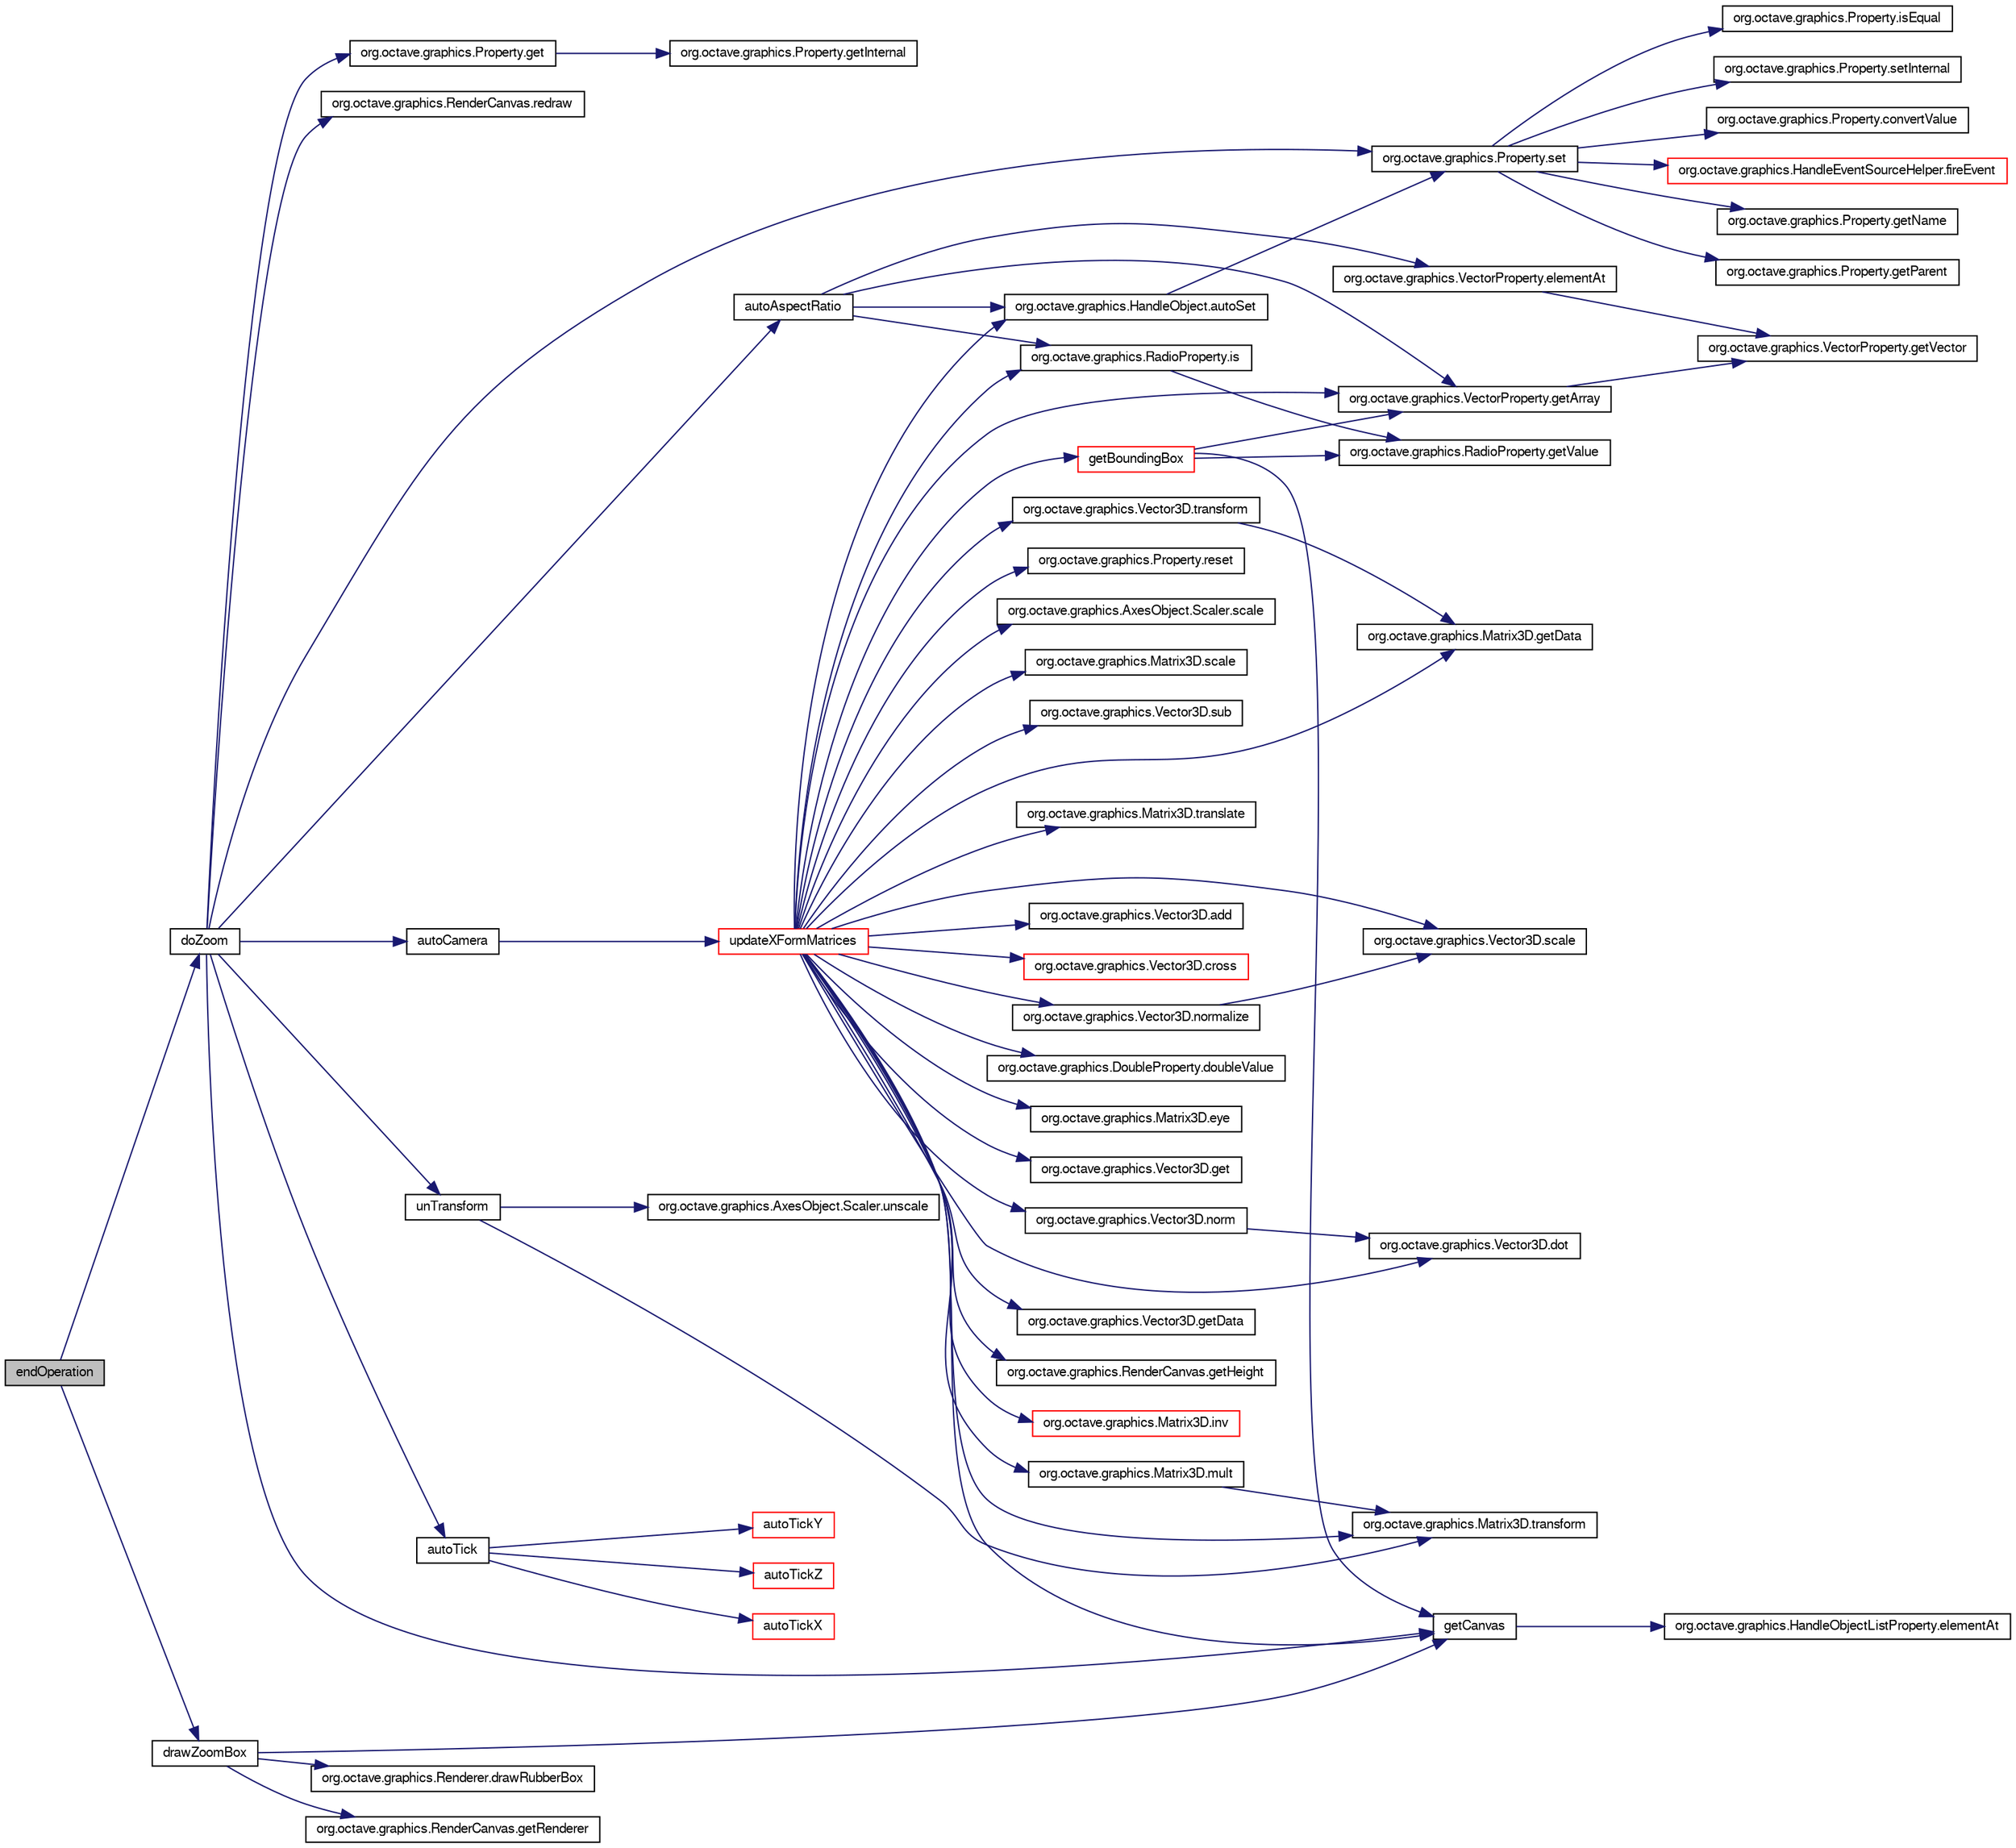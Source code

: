 digraph G
{
  edge [fontname="FreeSans",fontsize="10",labelfontname="FreeSans",labelfontsize="10"];
  node [fontname="FreeSans",fontsize="10",shape=record];
  rankdir="LR";
  Node1 [label="endOperation",height=0.2,width=0.4,color="black", fillcolor="grey75", style="filled" fontcolor="black"];
  Node1 -> Node2 [color="midnightblue",fontsize="10",style="solid",fontname="FreeSans"];
  Node2 [label="doZoom",height=0.2,width=0.4,color="black", fillcolor="white", style="filled",URL="$classorg_1_1octave_1_1graphics_1_1_axes_object.html#ae8c824d97814363fef35b5ed3276d626"];
  Node2 -> Node3 [color="midnightblue",fontsize="10",style="solid",fontname="FreeSans"];
  Node3 [label="autoAspectRatio",height=0.2,width=0.4,color="black", fillcolor="white", style="filled",URL="$classorg_1_1octave_1_1graphics_1_1_axes_object.html#a3b96f348814a0162983f78d71d1b38ea"];
  Node3 -> Node4 [color="midnightblue",fontsize="10",style="solid",fontname="FreeSans"];
  Node4 [label="org.octave.graphics.HandleObject.autoSet",height=0.2,width=0.4,color="black", fillcolor="white", style="filled",URL="$classorg_1_1octave_1_1graphics_1_1_handle_object.html#a8d2c5ee6879fc8f2e181270b7ea9e934"];
  Node4 -> Node5 [color="midnightblue",fontsize="10",style="solid",fontname="FreeSans"];
  Node5 [label="org.octave.graphics.Property.set",height=0.2,width=0.4,color="black", fillcolor="white", style="filled",URL="$classorg_1_1octave_1_1graphics_1_1_property.html#afa1a5457d4b402c51eb58b213de1065f"];
  Node5 -> Node6 [color="midnightblue",fontsize="10",style="solid",fontname="FreeSans"];
  Node6 [label="org.octave.graphics.Property.convertValue",height=0.2,width=0.4,color="black", fillcolor="white", style="filled",URL="$classorg_1_1octave_1_1graphics_1_1_property.html#a0cf42e0d902221b9bc1468664b67af61"];
  Node5 -> Node7 [color="midnightblue",fontsize="10",style="solid",fontname="FreeSans"];
  Node7 [label="org.octave.graphics.HandleEventSourceHelper.fireEvent",height=0.2,width=0.4,color="red", fillcolor="white", style="filled",URL="$classorg_1_1octave_1_1graphics_1_1_handle_event_source_helper.html#a5796b678f5ec69c49edfb0433a55fcdd"];
  Node5 -> Node8 [color="midnightblue",fontsize="10",style="solid",fontname="FreeSans"];
  Node8 [label="org.octave.graphics.Property.getName",height=0.2,width=0.4,color="black", fillcolor="white", style="filled",URL="$classorg_1_1octave_1_1graphics_1_1_property.html#a78ee178b6a73658d65ca60da4d1e6683"];
  Node5 -> Node9 [color="midnightblue",fontsize="10",style="solid",fontname="FreeSans"];
  Node9 [label="org.octave.graphics.Property.getParent",height=0.2,width=0.4,color="black", fillcolor="white", style="filled",URL="$classorg_1_1octave_1_1graphics_1_1_property.html#a3a86c86371259e59b09618cc300d8236"];
  Node5 -> Node10 [color="midnightblue",fontsize="10",style="solid",fontname="FreeSans"];
  Node10 [label="org.octave.graphics.Property.isEqual",height=0.2,width=0.4,color="black", fillcolor="white", style="filled",URL="$classorg_1_1octave_1_1graphics_1_1_property.html#a0e57b9692f447d896661e3be6198389d"];
  Node5 -> Node11 [color="midnightblue",fontsize="10",style="solid",fontname="FreeSans"];
  Node11 [label="org.octave.graphics.Property.setInternal",height=0.2,width=0.4,color="black", fillcolor="white", style="filled",URL="$classorg_1_1octave_1_1graphics_1_1_property.html#a571fa56bb076982d2bdb9f6a4e670434"];
  Node3 -> Node12 [color="midnightblue",fontsize="10",style="solid",fontname="FreeSans"];
  Node12 [label="org.octave.graphics.VectorProperty.elementAt",height=0.2,width=0.4,color="black", fillcolor="white", style="filled",URL="$classorg_1_1octave_1_1graphics_1_1_vector_property.html#a264bf2a78c781080534914c21b9125c9"];
  Node12 -> Node13 [color="midnightblue",fontsize="10",style="solid",fontname="FreeSans"];
  Node13 [label="org.octave.graphics.VectorProperty.getVector",height=0.2,width=0.4,color="black", fillcolor="white", style="filled",URL="$classorg_1_1octave_1_1graphics_1_1_vector_property.html#a4ee8a1258ab4c3158a01e1442835be2a"];
  Node3 -> Node14 [color="midnightblue",fontsize="10",style="solid",fontname="FreeSans"];
  Node14 [label="org.octave.graphics.VectorProperty.getArray",height=0.2,width=0.4,color="black", fillcolor="white", style="filled",URL="$classorg_1_1octave_1_1graphics_1_1_vector_property.html#ac9573ab949db7e86c1b0bd502d50e9f1"];
  Node14 -> Node13 [color="midnightblue",fontsize="10",style="solid",fontname="FreeSans"];
  Node3 -> Node15 [color="midnightblue",fontsize="10",style="solid",fontname="FreeSans"];
  Node15 [label="org.octave.graphics.RadioProperty.is",height=0.2,width=0.4,color="black", fillcolor="white", style="filled",URL="$classorg_1_1octave_1_1graphics_1_1_radio_property.html#a6b679eb3fe87358e20dc354d8f0e06b7"];
  Node15 -> Node16 [color="midnightblue",fontsize="10",style="solid",fontname="FreeSans"];
  Node16 [label="org.octave.graphics.RadioProperty.getValue",height=0.2,width=0.4,color="black", fillcolor="white", style="filled",URL="$classorg_1_1octave_1_1graphics_1_1_radio_property.html#a574b29843fb09dff2bf8edd82341f051"];
  Node2 -> Node17 [color="midnightblue",fontsize="10",style="solid",fontname="FreeSans"];
  Node17 [label="autoCamera",height=0.2,width=0.4,color="black", fillcolor="white", style="filled",URL="$classorg_1_1octave_1_1graphics_1_1_axes_object.html#ad8c380ebccb2c7d98383bc75ad470f38"];
  Node17 -> Node18 [color="midnightblue",fontsize="10",style="solid",fontname="FreeSans"];
  Node18 [label="updateXFormMatrices",height=0.2,width=0.4,color="red", fillcolor="white", style="filled",URL="$classorg_1_1octave_1_1graphics_1_1_axes_object.html#a34754c6f4719a30759b901e99988767d"];
  Node18 -> Node19 [color="midnightblue",fontsize="10",style="solid",fontname="FreeSans"];
  Node19 [label="org.octave.graphics.Vector3D.add",height=0.2,width=0.4,color="black", fillcolor="white", style="filled",URL="$classorg_1_1octave_1_1graphics_1_1_vector3_d.html#a161c6c5a995fe94260e92805246029d6"];
  Node18 -> Node4 [color="midnightblue",fontsize="10",style="solid",fontname="FreeSans"];
  Node18 -> Node20 [color="midnightblue",fontsize="10",style="solid",fontname="FreeSans"];
  Node20 [label="org.octave.graphics.Vector3D.cross",height=0.2,width=0.4,color="red", fillcolor="white", style="filled",URL="$classorg_1_1octave_1_1graphics_1_1_vector3_d.html#a8d63a47a8888a907fc69001263d28590"];
  Node18 -> Node21 [color="midnightblue",fontsize="10",style="solid",fontname="FreeSans"];
  Node21 [label="org.octave.graphics.Vector3D.dot",height=0.2,width=0.4,color="black", fillcolor="white", style="filled",URL="$classorg_1_1octave_1_1graphics_1_1_vector3_d.html#ab0ce961669339476ce3a7f54f22482f3"];
  Node18 -> Node22 [color="midnightblue",fontsize="10",style="solid",fontname="FreeSans"];
  Node22 [label="org.octave.graphics.DoubleProperty.doubleValue",height=0.2,width=0.4,color="black", fillcolor="white", style="filled",URL="$classorg_1_1octave_1_1graphics_1_1_double_property.html#aad7c86e3a7c4753efa88b5c659496c05"];
  Node18 -> Node23 [color="midnightblue",fontsize="10",style="solid",fontname="FreeSans"];
  Node23 [label="org.octave.graphics.Matrix3D.eye",height=0.2,width=0.4,color="black", fillcolor="white", style="filled",URL="$classorg_1_1octave_1_1graphics_1_1_matrix3_d.html#a576603a22be715dc2c22a9002737e655"];
  Node18 -> Node24 [color="midnightblue",fontsize="10",style="solid",fontname="FreeSans"];
  Node24 [label="org.octave.graphics.Vector3D.get",height=0.2,width=0.4,color="black", fillcolor="white", style="filled",URL="$classorg_1_1octave_1_1graphics_1_1_vector3_d.html#a2fea79959a8fcac22a4729c9a7c86c31"];
  Node18 -> Node14 [color="midnightblue",fontsize="10",style="solid",fontname="FreeSans"];
  Node18 -> Node25 [color="midnightblue",fontsize="10",style="solid",fontname="FreeSans"];
  Node25 [label="getBoundingBox",height=0.2,width=0.4,color="red", fillcolor="white", style="filled",URL="$classorg_1_1octave_1_1graphics_1_1_axes_object.html#a5081086fe29e8e32a61359f18bb7b8b0"];
  Node25 -> Node14 [color="midnightblue",fontsize="10",style="solid",fontname="FreeSans"];
  Node25 -> Node26 [color="midnightblue",fontsize="10",style="solid",fontname="FreeSans"];
  Node26 [label="getCanvas",height=0.2,width=0.4,color="black", fillcolor="white", style="filled",URL="$classorg_1_1octave_1_1graphics_1_1_axes_object.html#a4f7f24e8f6fae612a9184b2c43646641"];
  Node26 -> Node27 [color="midnightblue",fontsize="10",style="solid",fontname="FreeSans"];
  Node27 [label="org.octave.graphics.HandleObjectListProperty.elementAt",height=0.2,width=0.4,color="black", fillcolor="white", style="filled",URL="$classorg_1_1octave_1_1graphics_1_1_handle_object_list_property.html#ad4f83b73289f32a66f2d7c611f830616"];
  Node25 -> Node16 [color="midnightblue",fontsize="10",style="solid",fontname="FreeSans"];
  Node18 -> Node26 [color="midnightblue",fontsize="10",style="solid",fontname="FreeSans"];
  Node18 -> Node28 [color="midnightblue",fontsize="10",style="solid",fontname="FreeSans"];
  Node28 [label="org.octave.graphics.Vector3D.getData",height=0.2,width=0.4,color="black", fillcolor="white", style="filled",URL="$classorg_1_1octave_1_1graphics_1_1_vector3_d.html#aa27f1ed28de9d1d45b61c0e5562bd4bc"];
  Node18 -> Node29 [color="midnightblue",fontsize="10",style="solid",fontname="FreeSans"];
  Node29 [label="org.octave.graphics.Matrix3D.getData",height=0.2,width=0.4,color="black", fillcolor="white", style="filled",URL="$classorg_1_1octave_1_1graphics_1_1_matrix3_d.html#aa27f1ed28de9d1d45b61c0e5562bd4bc"];
  Node18 -> Node30 [color="midnightblue",fontsize="10",style="solid",fontname="FreeSans"];
  Node30 [label="org.octave.graphics.RenderCanvas.getHeight",height=0.2,width=0.4,color="black", fillcolor="white", style="filled",URL="$interfaceorg_1_1octave_1_1graphics_1_1_render_canvas.html#a07efb2a4e9a982688c8bb3c3f21d1092"];
  Node18 -> Node31 [color="midnightblue",fontsize="10",style="solid",fontname="FreeSans"];
  Node31 [label="org.octave.graphics.Matrix3D.inv",height=0.2,width=0.4,color="red", fillcolor="white", style="filled",URL="$classorg_1_1octave_1_1graphics_1_1_matrix3_d.html#a434757b162109cc77ff533c2af582278"];
  Node18 -> Node15 [color="midnightblue",fontsize="10",style="solid",fontname="FreeSans"];
  Node18 -> Node32 [color="midnightblue",fontsize="10",style="solid",fontname="FreeSans"];
  Node32 [label="org.octave.graphics.Matrix3D.mult",height=0.2,width=0.4,color="black", fillcolor="white", style="filled",URL="$classorg_1_1octave_1_1graphics_1_1_matrix3_d.html#a1c6977bf814a5f75c2f8f31c25eb515f"];
  Node32 -> Node33 [color="midnightblue",fontsize="10",style="solid",fontname="FreeSans"];
  Node33 [label="org.octave.graphics.Matrix3D.transform",height=0.2,width=0.4,color="black", fillcolor="white", style="filled",URL="$classorg_1_1octave_1_1graphics_1_1_matrix3_d.html#a3cdda87901befb4eab448cdd87338f5a"];
  Node18 -> Node34 [color="midnightblue",fontsize="10",style="solid",fontname="FreeSans"];
  Node34 [label="org.octave.graphics.Vector3D.norm",height=0.2,width=0.4,color="black", fillcolor="white", style="filled",URL="$classorg_1_1octave_1_1graphics_1_1_vector3_d.html#a53de49d8c84dcc44f9b4086e3a371475"];
  Node34 -> Node21 [color="midnightblue",fontsize="10",style="solid",fontname="FreeSans"];
  Node18 -> Node35 [color="midnightblue",fontsize="10",style="solid",fontname="FreeSans"];
  Node35 [label="org.octave.graphics.Vector3D.normalize",height=0.2,width=0.4,color="black", fillcolor="white", style="filled",URL="$classorg_1_1octave_1_1graphics_1_1_vector3_d.html#acd0de676568888d848beb97dcc53ae47"];
  Node35 -> Node36 [color="midnightblue",fontsize="10",style="solid",fontname="FreeSans"];
  Node36 [label="org.octave.graphics.Vector3D.scale",height=0.2,width=0.4,color="black", fillcolor="white", style="filled",URL="$classorg_1_1octave_1_1graphics_1_1_vector3_d.html#ac27f31adada4333fd9e5b1d683cc2dc3"];
  Node18 -> Node37 [color="midnightblue",fontsize="10",style="solid",fontname="FreeSans"];
  Node37 [label="org.octave.graphics.Property.reset",height=0.2,width=0.4,color="black", fillcolor="white", style="filled",URL="$classorg_1_1octave_1_1graphics_1_1_property.html#ab66b5dbada95d5c93af2876420fb49ec"];
  Node18 -> Node38 [color="midnightblue",fontsize="10",style="solid",fontname="FreeSans"];
  Node38 [label="org.octave.graphics.AxesObject.Scaler.scale",height=0.2,width=0.4,color="black", fillcolor="white", style="filled",URL="$interfaceorg_1_1octave_1_1graphics_1_1_axes_object_1_1_scaler.html#af92485cd422d7c32753efcf98d776037"];
  Node18 -> Node39 [color="midnightblue",fontsize="10",style="solid",fontname="FreeSans"];
  Node39 [label="org.octave.graphics.Matrix3D.scale",height=0.2,width=0.4,color="black", fillcolor="white", style="filled",URL="$classorg_1_1octave_1_1graphics_1_1_matrix3_d.html#acd57dfdbba80f034f23a2638629d4698"];
  Node18 -> Node36 [color="midnightblue",fontsize="10",style="solid",fontname="FreeSans"];
  Node18 -> Node40 [color="midnightblue",fontsize="10",style="solid",fontname="FreeSans"];
  Node40 [label="org.octave.graphics.Vector3D.sub",height=0.2,width=0.4,color="black", fillcolor="white", style="filled",URL="$classorg_1_1octave_1_1graphics_1_1_vector3_d.html#a546f6cc333d61a804036644db7a1f188"];
  Node18 -> Node41 [color="midnightblue",fontsize="10",style="solid",fontname="FreeSans"];
  Node41 [label="org.octave.graphics.Vector3D.transform",height=0.2,width=0.4,color="black", fillcolor="white", style="filled",URL="$classorg_1_1octave_1_1graphics_1_1_vector3_d.html#ae95266ecfc62f267b4a4efa05a3b9419"];
  Node41 -> Node29 [color="midnightblue",fontsize="10",style="solid",fontname="FreeSans"];
  Node18 -> Node33 [color="midnightblue",fontsize="10",style="solid",fontname="FreeSans"];
  Node18 -> Node42 [color="midnightblue",fontsize="10",style="solid",fontname="FreeSans"];
  Node42 [label="org.octave.graphics.Matrix3D.translate",height=0.2,width=0.4,color="black", fillcolor="white", style="filled",URL="$classorg_1_1octave_1_1graphics_1_1_matrix3_d.html#a56405fd2b22f51d08b371fb188374a40"];
  Node2 -> Node43 [color="midnightblue",fontsize="10",style="solid",fontname="FreeSans"];
  Node43 [label="autoTick",height=0.2,width=0.4,color="black", fillcolor="white", style="filled",URL="$classorg_1_1octave_1_1graphics_1_1_axes_object.html#ae678d53e3bb84db6ff9838a811e30aa4"];
  Node43 -> Node44 [color="midnightblue",fontsize="10",style="solid",fontname="FreeSans"];
  Node44 [label="autoTickX",height=0.2,width=0.4,color="red", fillcolor="white", style="filled",URL="$classorg_1_1octave_1_1graphics_1_1_axes_object.html#a8cd9c3d6bc0fd0e2b06bbb83a685b233"];
  Node43 -> Node45 [color="midnightblue",fontsize="10",style="solid",fontname="FreeSans"];
  Node45 [label="autoTickY",height=0.2,width=0.4,color="red", fillcolor="white", style="filled",URL="$classorg_1_1octave_1_1graphics_1_1_axes_object.html#a1ad354151e8e1841f7cafe591fb6e281"];
  Node43 -> Node46 [color="midnightblue",fontsize="10",style="solid",fontname="FreeSans"];
  Node46 [label="autoTickZ",height=0.2,width=0.4,color="red", fillcolor="white", style="filled",URL="$classorg_1_1octave_1_1graphics_1_1_axes_object.html#a6bf128a9c38575aecde6c7bca508eb3c"];
  Node2 -> Node47 [color="midnightblue",fontsize="10",style="solid",fontname="FreeSans"];
  Node47 [label="org.octave.graphics.Property.get",height=0.2,width=0.4,color="black", fillcolor="white", style="filled",URL="$classorg_1_1octave_1_1graphics_1_1_property.html#a1dcb9a3ca99e59be2606b68eb18036a0"];
  Node47 -> Node48 [color="midnightblue",fontsize="10",style="solid",fontname="FreeSans"];
  Node48 [label="org.octave.graphics.Property.getInternal",height=0.2,width=0.4,color="black", fillcolor="white", style="filled",URL="$classorg_1_1octave_1_1graphics_1_1_property.html#ad340ce6b4372958894010fd520fc3ee9"];
  Node2 -> Node26 [color="midnightblue",fontsize="10",style="solid",fontname="FreeSans"];
  Node2 -> Node49 [color="midnightblue",fontsize="10",style="solid",fontname="FreeSans"];
  Node49 [label="org.octave.graphics.RenderCanvas.redraw",height=0.2,width=0.4,color="black", fillcolor="white", style="filled",URL="$interfaceorg_1_1octave_1_1graphics_1_1_render_canvas.html#ab396718daaebb64c60262944a5e28755"];
  Node2 -> Node5 [color="midnightblue",fontsize="10",style="solid",fontname="FreeSans"];
  Node2 -> Node50 [color="midnightblue",fontsize="10",style="solid",fontname="FreeSans"];
  Node50 [label="unTransform",height=0.2,width=0.4,color="black", fillcolor="white", style="filled",URL="$classorg_1_1octave_1_1graphics_1_1_axes_object.html#a7b65a693707e7b919801dbbd1e531d2b"];
  Node50 -> Node33 [color="midnightblue",fontsize="10",style="solid",fontname="FreeSans"];
  Node50 -> Node51 [color="midnightblue",fontsize="10",style="solid",fontname="FreeSans"];
  Node51 [label="org.octave.graphics.AxesObject.Scaler.unscale",height=0.2,width=0.4,color="black", fillcolor="white", style="filled",URL="$interfaceorg_1_1octave_1_1graphics_1_1_axes_object_1_1_scaler.html#a8976f89984bf1e832988517e66205bec"];
  Node1 -> Node52 [color="midnightblue",fontsize="10",style="solid",fontname="FreeSans"];
  Node52 [label="drawZoomBox",height=0.2,width=0.4,color="black", fillcolor="white", style="filled",URL="$classorg_1_1octave_1_1graphics_1_1_axes_object.html#af73fae7ef30322e9aee71fd710da54b8"];
  Node52 -> Node53 [color="midnightblue",fontsize="10",style="solid",fontname="FreeSans"];
  Node53 [label="org.octave.graphics.Renderer.drawRubberBox",height=0.2,width=0.4,color="black", fillcolor="white", style="filled",URL="$interfaceorg_1_1octave_1_1graphics_1_1_renderer.html#a2e3f7d1dfa390b2e51ca519368d6ef91"];
  Node52 -> Node26 [color="midnightblue",fontsize="10",style="solid",fontname="FreeSans"];
  Node52 -> Node54 [color="midnightblue",fontsize="10",style="solid",fontname="FreeSans"];
  Node54 [label="org.octave.graphics.RenderCanvas.getRenderer",height=0.2,width=0.4,color="black", fillcolor="white", style="filled",URL="$interfaceorg_1_1octave_1_1graphics_1_1_render_canvas.html#aba3a21ace01d4c69f1c740b3abab362d"];
}
